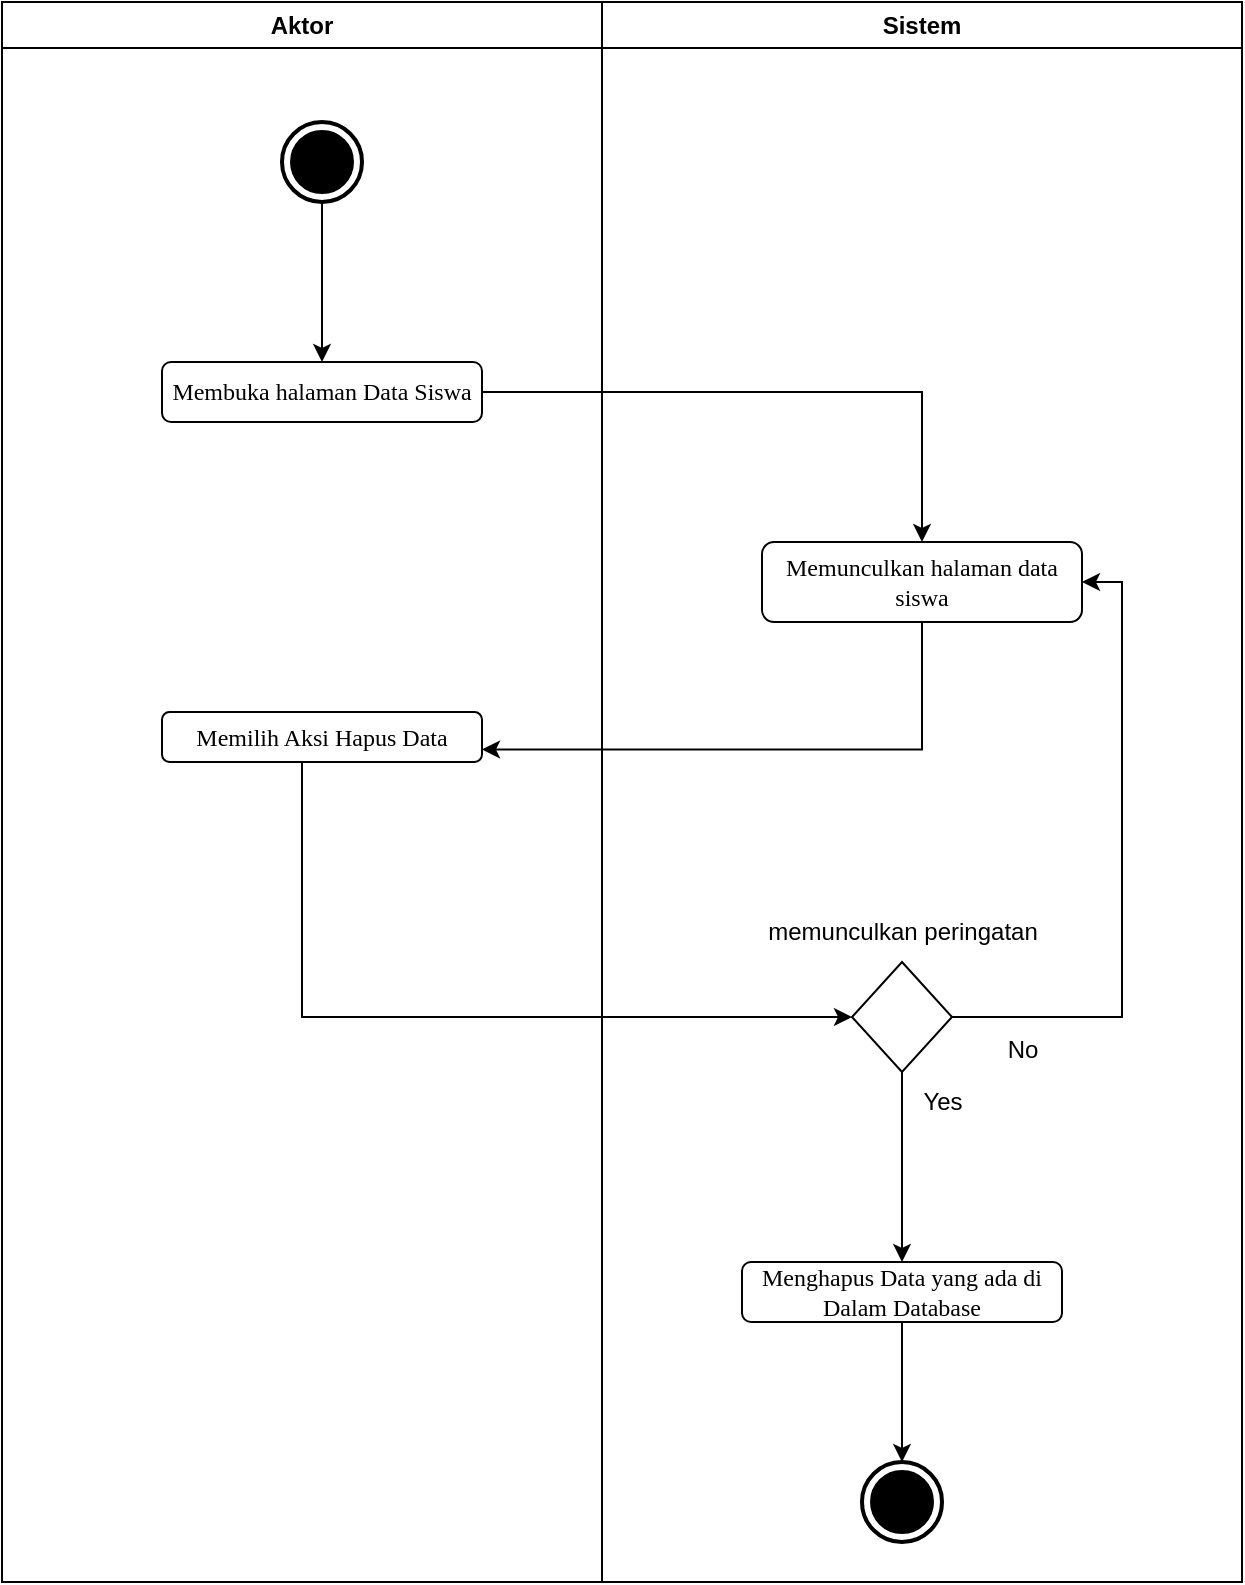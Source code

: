 <mxfile version="21.6.5" type="github">
  <diagram name="Halaman-1" id="ZFOqgwM3fYQp9kRPt5OD">
    <mxGraphModel dx="1395" dy="637" grid="1" gridSize="10" guides="1" tooltips="1" connect="1" arrows="1" fold="1" page="1" pageScale="1" pageWidth="827" pageHeight="1169" math="0" shadow="0">
      <root>
        <mxCell id="0" />
        <mxCell id="1" parent="0" />
        <mxCell id="PJy8uHQHKHchKXXyAfgP-1" value="Aktor" style="swimlane;whiteSpace=wrap;html=1;" vertex="1" parent="1">
          <mxGeometry x="80" y="60" width="300" height="790" as="geometry" />
        </mxCell>
        <mxCell id="PJy8uHQHKHchKXXyAfgP-2" style="edgeStyle=orthogonalEdgeStyle;rounded=0;orthogonalLoop=1;jettySize=auto;html=1;entryX=0.5;entryY=0;entryDx=0;entryDy=0;" edge="1" parent="PJy8uHQHKHchKXXyAfgP-1" source="PJy8uHQHKHchKXXyAfgP-3" target="PJy8uHQHKHchKXXyAfgP-4">
          <mxGeometry relative="1" as="geometry" />
        </mxCell>
        <mxCell id="PJy8uHQHKHchKXXyAfgP-3" value="" style="html=1;shape=mxgraph.sysml.actFinal;strokeWidth=2;verticalLabelPosition=bottom;verticalAlignment=top;" vertex="1" parent="PJy8uHQHKHchKXXyAfgP-1">
          <mxGeometry x="140" y="60" width="40" height="40" as="geometry" />
        </mxCell>
        <mxCell id="PJy8uHQHKHchKXXyAfgP-4" value="&lt;font face=&quot;Times New Roman&quot;&gt;Membuka halaman Data Siswa&lt;/font&gt;" style="shape=rect;html=1;rounded=1;whiteSpace=wrap;align=center;" vertex="1" parent="PJy8uHQHKHchKXXyAfgP-1">
          <mxGeometry x="80" y="180" width="160" height="30" as="geometry" />
        </mxCell>
        <mxCell id="PJy8uHQHKHchKXXyAfgP-5" value="&lt;font face=&quot;Times New Roman&quot;&gt;Memilih Aksi Hapus Data&lt;/font&gt;" style="shape=rect;html=1;rounded=1;whiteSpace=wrap;align=center;" vertex="1" parent="PJy8uHQHKHchKXXyAfgP-1">
          <mxGeometry x="80" y="355" width="160" height="25" as="geometry" />
        </mxCell>
        <mxCell id="PJy8uHQHKHchKXXyAfgP-9" value="Sistem" style="swimlane;whiteSpace=wrap;html=1;" vertex="1" parent="1">
          <mxGeometry x="380" y="60" width="320" height="790" as="geometry" />
        </mxCell>
        <mxCell id="PJy8uHQHKHchKXXyAfgP-10" value="&lt;font face=&quot;Times New Roman&quot;&gt;Memunculkan halaman data siswa&lt;/font&gt;" style="shape=rect;html=1;rounded=1;whiteSpace=wrap;align=center;" vertex="1" parent="PJy8uHQHKHchKXXyAfgP-9">
          <mxGeometry x="80" y="270" width="160" height="40" as="geometry" />
        </mxCell>
        <mxCell id="PJy8uHQHKHchKXXyAfgP-29" style="edgeStyle=orthogonalEdgeStyle;rounded=0;orthogonalLoop=1;jettySize=auto;html=1;entryX=0.5;entryY=0;entryDx=0;entryDy=0;" edge="1" parent="PJy8uHQHKHchKXXyAfgP-9" source="PJy8uHQHKHchKXXyAfgP-15" target="PJy8uHQHKHchKXXyAfgP-19">
          <mxGeometry relative="1" as="geometry" />
        </mxCell>
        <mxCell id="PJy8uHQHKHchKXXyAfgP-34" style="edgeStyle=orthogonalEdgeStyle;rounded=0;orthogonalLoop=1;jettySize=auto;html=1;entryX=1;entryY=0.5;entryDx=0;entryDy=0;" edge="1" parent="PJy8uHQHKHchKXXyAfgP-9" source="PJy8uHQHKHchKXXyAfgP-15" target="PJy8uHQHKHchKXXyAfgP-10">
          <mxGeometry relative="1" as="geometry">
            <Array as="points">
              <mxPoint x="260" y="508" />
              <mxPoint x="260" y="290" />
            </Array>
          </mxGeometry>
        </mxCell>
        <mxCell id="PJy8uHQHKHchKXXyAfgP-15" value="" style="rhombus;whiteSpace=wrap;html=1;" vertex="1" parent="PJy8uHQHKHchKXXyAfgP-9">
          <mxGeometry x="125" y="480" width="50" height="55" as="geometry" />
        </mxCell>
        <mxCell id="PJy8uHQHKHchKXXyAfgP-18" style="edgeStyle=orthogonalEdgeStyle;rounded=0;orthogonalLoop=1;jettySize=auto;html=1;entryX=0.5;entryY=0;entryDx=0;entryDy=0;entryPerimeter=0;" edge="1" parent="PJy8uHQHKHchKXXyAfgP-9" source="PJy8uHQHKHchKXXyAfgP-19" target="PJy8uHQHKHchKXXyAfgP-21">
          <mxGeometry relative="1" as="geometry" />
        </mxCell>
        <mxCell id="PJy8uHQHKHchKXXyAfgP-19" value="&lt;font face=&quot;Times New Roman&quot;&gt;Menghapus Data yang ada di Dalam Database&lt;/font&gt;" style="shape=rect;html=1;rounded=1;whiteSpace=wrap;align=center;" vertex="1" parent="PJy8uHQHKHchKXXyAfgP-9">
          <mxGeometry x="70" y="630" width="160" height="30" as="geometry" />
        </mxCell>
        <mxCell id="PJy8uHQHKHchKXXyAfgP-21" value="" style="html=1;shape=mxgraph.sysml.actFinal;strokeWidth=2;verticalLabelPosition=bottom;verticalAlignment=top;" vertex="1" parent="PJy8uHQHKHchKXXyAfgP-9">
          <mxGeometry x="130" y="730" width="40" height="40" as="geometry" />
        </mxCell>
        <mxCell id="PJy8uHQHKHchKXXyAfgP-31" value="memunculkan peringatan" style="text;html=1;align=center;verticalAlign=middle;resizable=0;points=[];autosize=1;strokeColor=none;fillColor=none;" vertex="1" parent="PJy8uHQHKHchKXXyAfgP-9">
          <mxGeometry x="70" y="450" width="160" height="30" as="geometry" />
        </mxCell>
        <mxCell id="PJy8uHQHKHchKXXyAfgP-32" value="Yes" style="text;html=1;align=center;verticalAlign=middle;resizable=0;points=[];autosize=1;strokeColor=none;fillColor=none;" vertex="1" parent="PJy8uHQHKHchKXXyAfgP-9">
          <mxGeometry x="150" y="535" width="40" height="30" as="geometry" />
        </mxCell>
        <mxCell id="PJy8uHQHKHchKXXyAfgP-33" value="No" style="text;html=1;align=center;verticalAlign=middle;resizable=0;points=[];autosize=1;strokeColor=none;fillColor=none;" vertex="1" parent="PJy8uHQHKHchKXXyAfgP-9">
          <mxGeometry x="190" y="509" width="40" height="30" as="geometry" />
        </mxCell>
        <mxCell id="PJy8uHQHKHchKXXyAfgP-24" style="edgeStyle=orthogonalEdgeStyle;rounded=0;orthogonalLoop=1;jettySize=auto;html=1;entryX=1;entryY=0.75;entryDx=0;entryDy=0;" edge="1" parent="1" source="PJy8uHQHKHchKXXyAfgP-10" target="PJy8uHQHKHchKXXyAfgP-5">
          <mxGeometry relative="1" as="geometry">
            <Array as="points">
              <mxPoint x="540" y="434" />
            </Array>
          </mxGeometry>
        </mxCell>
        <mxCell id="PJy8uHQHKHchKXXyAfgP-35" style="edgeStyle=orthogonalEdgeStyle;rounded=0;orthogonalLoop=1;jettySize=auto;html=1;entryX=0;entryY=0.5;entryDx=0;entryDy=0;" edge="1" parent="1" source="PJy8uHQHKHchKXXyAfgP-5" target="PJy8uHQHKHchKXXyAfgP-15">
          <mxGeometry relative="1" as="geometry">
            <Array as="points">
              <mxPoint x="230" y="568" />
            </Array>
          </mxGeometry>
        </mxCell>
        <mxCell id="PJy8uHQHKHchKXXyAfgP-36" style="edgeStyle=orthogonalEdgeStyle;rounded=0;orthogonalLoop=1;jettySize=auto;html=1;" edge="1" parent="1" source="PJy8uHQHKHchKXXyAfgP-4" target="PJy8uHQHKHchKXXyAfgP-10">
          <mxGeometry relative="1" as="geometry" />
        </mxCell>
      </root>
    </mxGraphModel>
  </diagram>
</mxfile>
